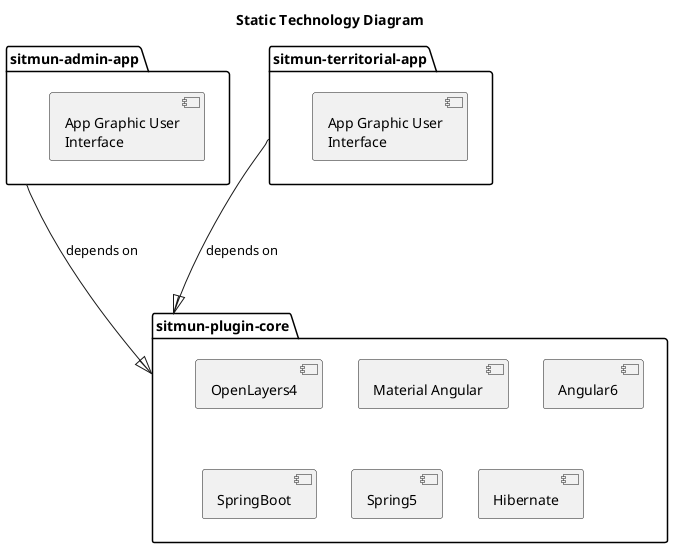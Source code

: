 @startuml

skinparam componentStyle uml2

title Static Technology Diagram

package "sitmun-admin-app" as admin {
    component [App Graphic User\nInterface] as gui1
}

package "sitmun-territorial-app" as territorial {
    component [App Graphic User\nInterface] as gui2
}


package "sitmun-plugin-core" as core {
    [OpenLayers4] as ol
    [Material Angular] as ma
    [Angular6] as an
    [SpringBoot] as sb
    [Spring5] as sp
    [Hibernate] as hi
} 


admin -down--|> core: depends on
territorial -down--|> core: depends on

@enduml